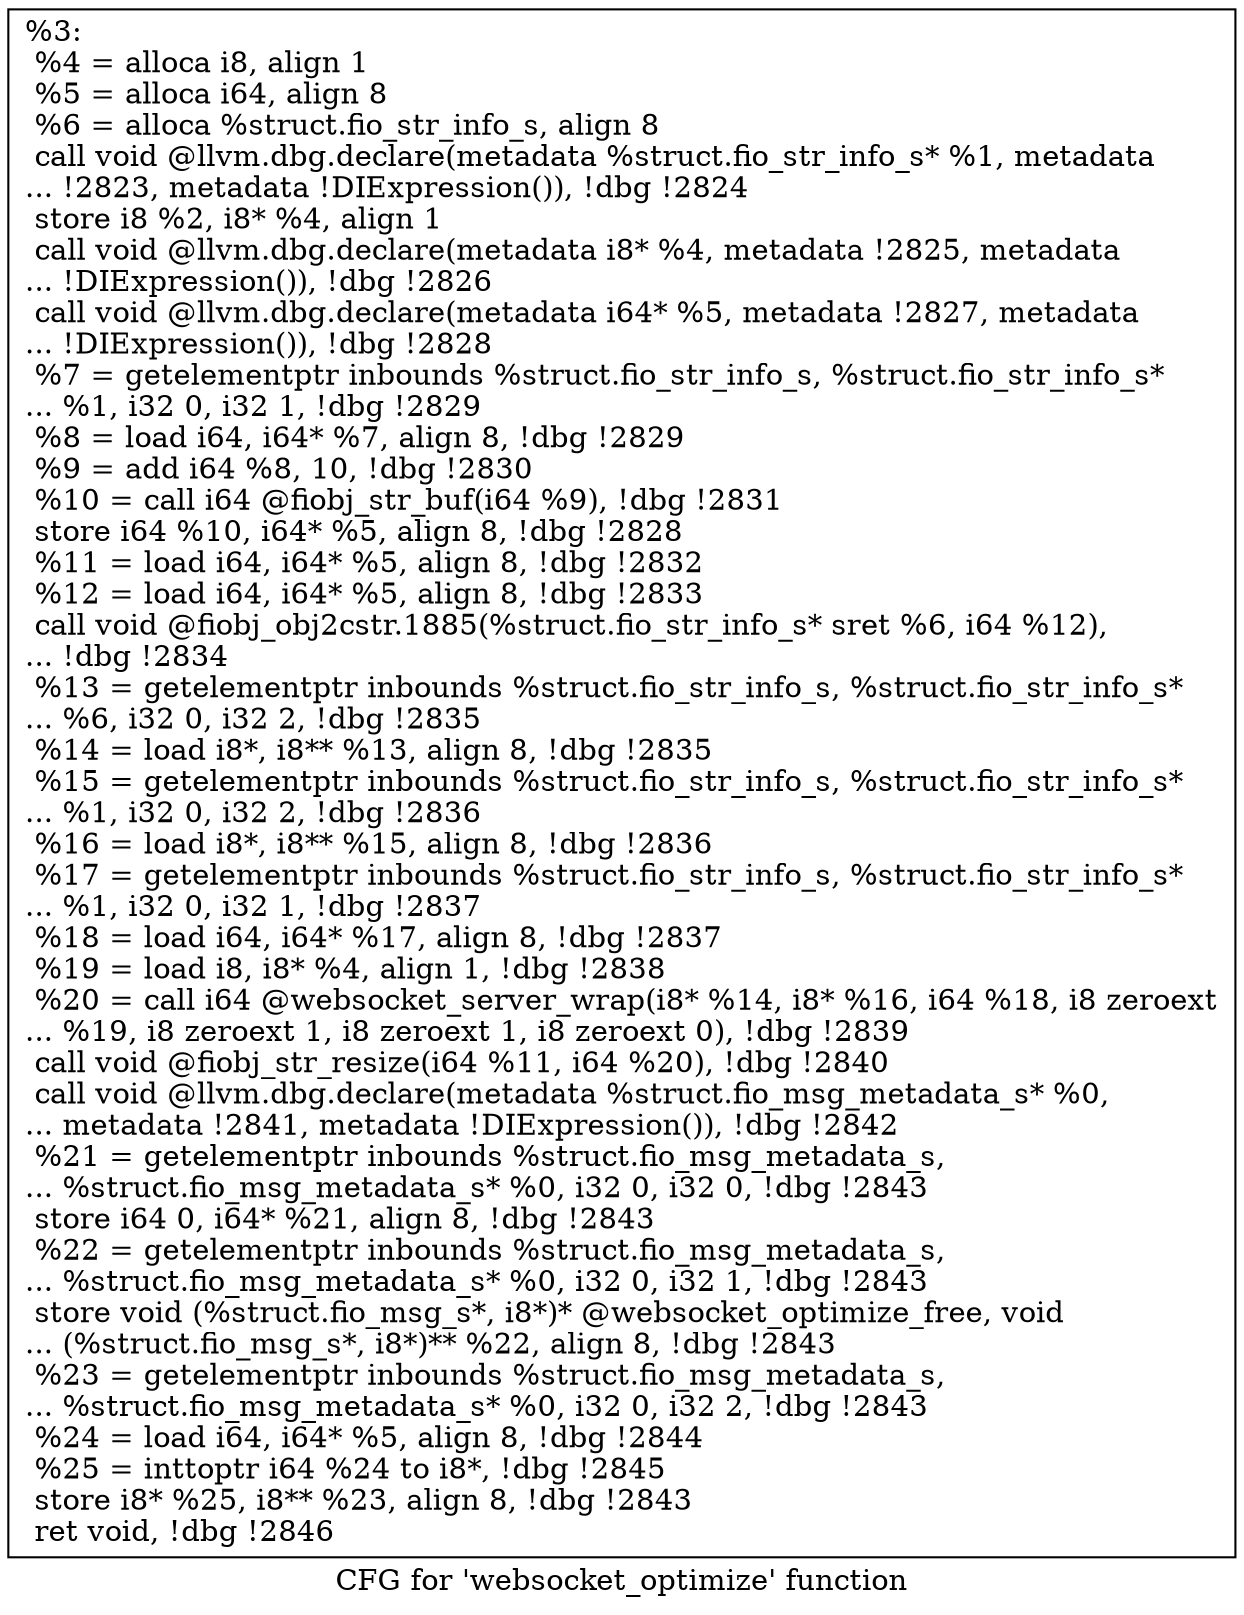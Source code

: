 digraph "CFG for 'websocket_optimize' function" {
	label="CFG for 'websocket_optimize' function";

	Node0x556851ee5200 [shape=record,label="{%3:\l  %4 = alloca i8, align 1\l  %5 = alloca i64, align 8\l  %6 = alloca %struct.fio_str_info_s, align 8\l  call void @llvm.dbg.declare(metadata %struct.fio_str_info_s* %1, metadata\l... !2823, metadata !DIExpression()), !dbg !2824\l  store i8 %2, i8* %4, align 1\l  call void @llvm.dbg.declare(metadata i8* %4, metadata !2825, metadata\l... !DIExpression()), !dbg !2826\l  call void @llvm.dbg.declare(metadata i64* %5, metadata !2827, metadata\l... !DIExpression()), !dbg !2828\l  %7 = getelementptr inbounds %struct.fio_str_info_s, %struct.fio_str_info_s*\l... %1, i32 0, i32 1, !dbg !2829\l  %8 = load i64, i64* %7, align 8, !dbg !2829\l  %9 = add i64 %8, 10, !dbg !2830\l  %10 = call i64 @fiobj_str_buf(i64 %9), !dbg !2831\l  store i64 %10, i64* %5, align 8, !dbg !2828\l  %11 = load i64, i64* %5, align 8, !dbg !2832\l  %12 = load i64, i64* %5, align 8, !dbg !2833\l  call void @fiobj_obj2cstr.1885(%struct.fio_str_info_s* sret %6, i64 %12),\l... !dbg !2834\l  %13 = getelementptr inbounds %struct.fio_str_info_s, %struct.fio_str_info_s*\l... %6, i32 0, i32 2, !dbg !2835\l  %14 = load i8*, i8** %13, align 8, !dbg !2835\l  %15 = getelementptr inbounds %struct.fio_str_info_s, %struct.fio_str_info_s*\l... %1, i32 0, i32 2, !dbg !2836\l  %16 = load i8*, i8** %15, align 8, !dbg !2836\l  %17 = getelementptr inbounds %struct.fio_str_info_s, %struct.fio_str_info_s*\l... %1, i32 0, i32 1, !dbg !2837\l  %18 = load i64, i64* %17, align 8, !dbg !2837\l  %19 = load i8, i8* %4, align 1, !dbg !2838\l  %20 = call i64 @websocket_server_wrap(i8* %14, i8* %16, i64 %18, i8 zeroext\l... %19, i8 zeroext 1, i8 zeroext 1, i8 zeroext 0), !dbg !2839\l  call void @fiobj_str_resize(i64 %11, i64 %20), !dbg !2840\l  call void @llvm.dbg.declare(metadata %struct.fio_msg_metadata_s* %0,\l... metadata !2841, metadata !DIExpression()), !dbg !2842\l  %21 = getelementptr inbounds %struct.fio_msg_metadata_s,\l... %struct.fio_msg_metadata_s* %0, i32 0, i32 0, !dbg !2843\l  store i64 0, i64* %21, align 8, !dbg !2843\l  %22 = getelementptr inbounds %struct.fio_msg_metadata_s,\l... %struct.fio_msg_metadata_s* %0, i32 0, i32 1, !dbg !2843\l  store void (%struct.fio_msg_s*, i8*)* @websocket_optimize_free, void\l... (%struct.fio_msg_s*, i8*)** %22, align 8, !dbg !2843\l  %23 = getelementptr inbounds %struct.fio_msg_metadata_s,\l... %struct.fio_msg_metadata_s* %0, i32 0, i32 2, !dbg !2843\l  %24 = load i64, i64* %5, align 8, !dbg !2844\l  %25 = inttoptr i64 %24 to i8*, !dbg !2845\l  store i8* %25, i8** %23, align 8, !dbg !2843\l  ret void, !dbg !2846\l}"];
}
